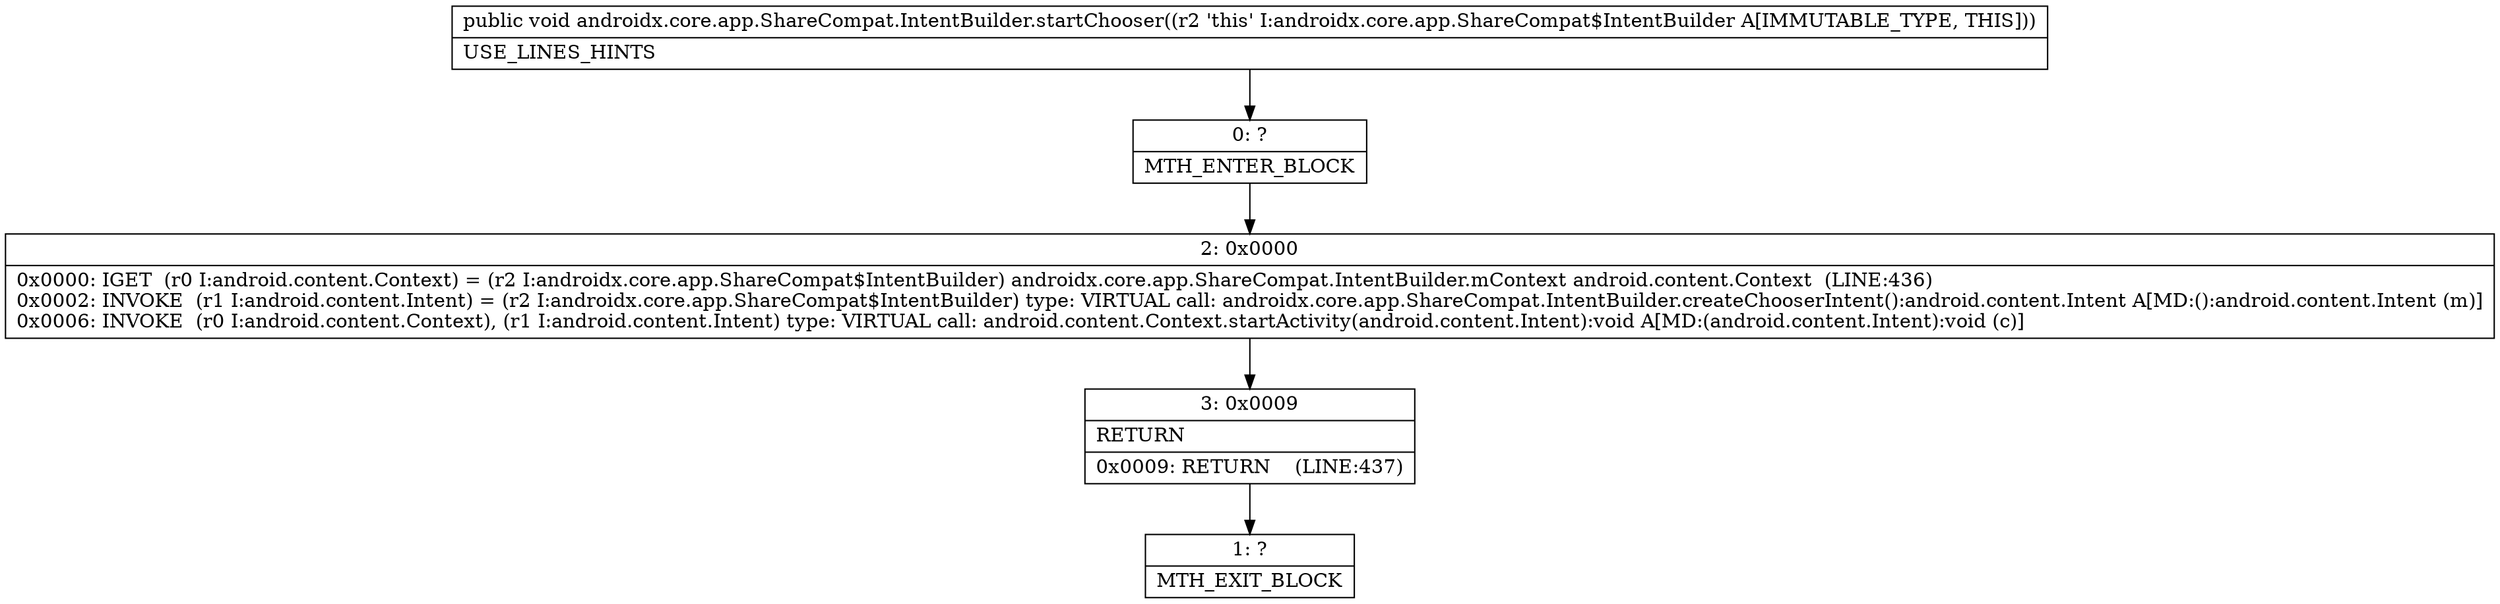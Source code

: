 digraph "CFG forandroidx.core.app.ShareCompat.IntentBuilder.startChooser()V" {
Node_0 [shape=record,label="{0\:\ ?|MTH_ENTER_BLOCK\l}"];
Node_2 [shape=record,label="{2\:\ 0x0000|0x0000: IGET  (r0 I:android.content.Context) = (r2 I:androidx.core.app.ShareCompat$IntentBuilder) androidx.core.app.ShareCompat.IntentBuilder.mContext android.content.Context  (LINE:436)\l0x0002: INVOKE  (r1 I:android.content.Intent) = (r2 I:androidx.core.app.ShareCompat$IntentBuilder) type: VIRTUAL call: androidx.core.app.ShareCompat.IntentBuilder.createChooserIntent():android.content.Intent A[MD:():android.content.Intent (m)]\l0x0006: INVOKE  (r0 I:android.content.Context), (r1 I:android.content.Intent) type: VIRTUAL call: android.content.Context.startActivity(android.content.Intent):void A[MD:(android.content.Intent):void (c)]\l}"];
Node_3 [shape=record,label="{3\:\ 0x0009|RETURN\l|0x0009: RETURN    (LINE:437)\l}"];
Node_1 [shape=record,label="{1\:\ ?|MTH_EXIT_BLOCK\l}"];
MethodNode[shape=record,label="{public void androidx.core.app.ShareCompat.IntentBuilder.startChooser((r2 'this' I:androidx.core.app.ShareCompat$IntentBuilder A[IMMUTABLE_TYPE, THIS]))  | USE_LINES_HINTS\l}"];
MethodNode -> Node_0;Node_0 -> Node_2;
Node_2 -> Node_3;
Node_3 -> Node_1;
}


